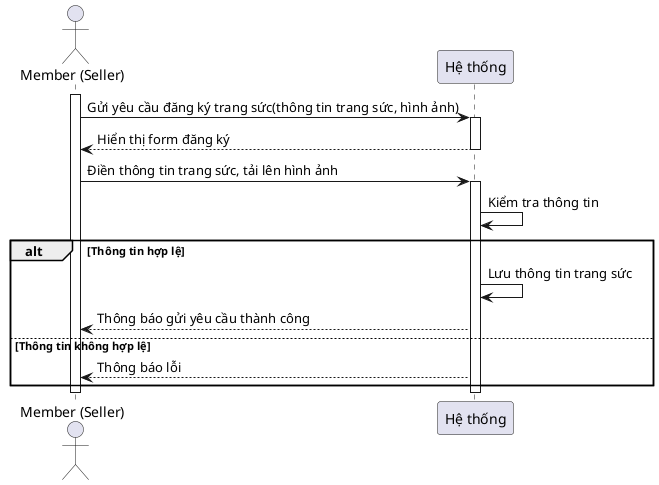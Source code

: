 @startuml   
actor "Member (Seller)" as Seller
participant "Hệ thống" as System

activate Seller
Seller -> System: Gửi yêu cầu đăng ký trang sức(thông tin trang sức, hình ảnh)
activate System
System --> Seller: Hiển thị form đăng ký
deactivate System
Seller -> System: Điền thông tin trang sức, tải lên hình ảnh
activate System
System -> System: Kiểm tra thông tin
alt Thông tin hợp lệ
    System -> System: Lưu thông tin trang sức
    System --> Seller: Thông báo gửi yêu cầu thành công
else Thông tin không hợp lệ
    System --> Seller: Thông báo lỗi
end
deactivate System
deactivate Seller
@enduml